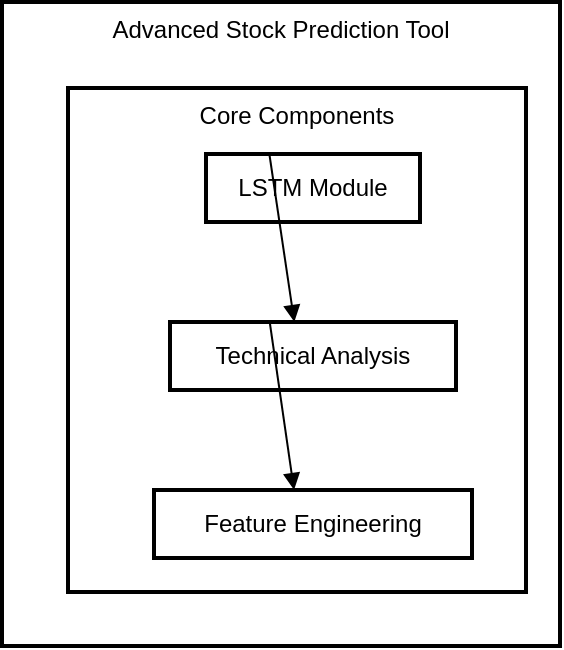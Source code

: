 <mxfile version="24.7.6">
  <diagram name="Page-1" id="5rtCzuBLSSJNc42E7Tf_">
    <mxGraphModel dx="1116" dy="2153" grid="0" gridSize="10" guides="1" tooltips="1" connect="1" arrows="1" fold="1" page="0" pageScale="1" pageWidth="827" pageHeight="1169" math="0" shadow="0">
      <root>
        <mxCell id="0" />
        <mxCell id="1" parent="0" />
        <mxCell id="2" value="Advanced Stock Prediction Tool" style="whiteSpace=wrap;strokeWidth=2;verticalAlign=top;" parent="1" vertex="1">
          <mxGeometry width="279" height="322" as="geometry" />
        </mxCell>
        <mxCell id="3" value="Core Components" style="whiteSpace=wrap;strokeWidth=2;verticalAlign=top;" parent="2" vertex="1">
          <mxGeometry x="33" y="43" width="229" height="252" as="geometry" />
        </mxCell>
        <mxCell id="4" value="LSTM Module" style="whiteSpace=wrap;strokeWidth=2;" parent="3" vertex="1">
          <mxGeometry x="69" y="33" width="107" height="34" as="geometry" />
        </mxCell>
        <mxCell id="5" value="Technical Analysis" style="whiteSpace=wrap;strokeWidth=2;" parent="3" vertex="1">
          <mxGeometry x="51" y="117" width="143" height="34" as="geometry" />
        </mxCell>
        <mxCell id="6" value="Feature Engineering" style="whiteSpace=wrap;strokeWidth=2;" parent="3" vertex="1">
          <mxGeometry x="43" y="201" width="159" height="34" as="geometry" />
        </mxCell>
        <mxCell id="7" value="" style="curved=1;startArrow=none;endArrow=block;exitX=0.19;exitY=-0.26;entryX=0.27;entryY=-1.26;" parent="3" source="4" target="5" edge="1">
          <mxGeometry relative="1" as="geometry">
            <Array as="points" />
          </mxGeometry>
        </mxCell>
        <mxCell id="8" value="" style="curved=1;startArrow=none;endArrow=block;exitX=0.27;exitY=-0.26;entryX=0.29;entryY=-1.26;" parent="3" source="5" target="6" edge="1">
          <mxGeometry relative="1" as="geometry">
            <Array as="points" />
          </mxGeometry>
        </mxCell>
      </root>
    </mxGraphModel>
  </diagram>
</mxfile>
